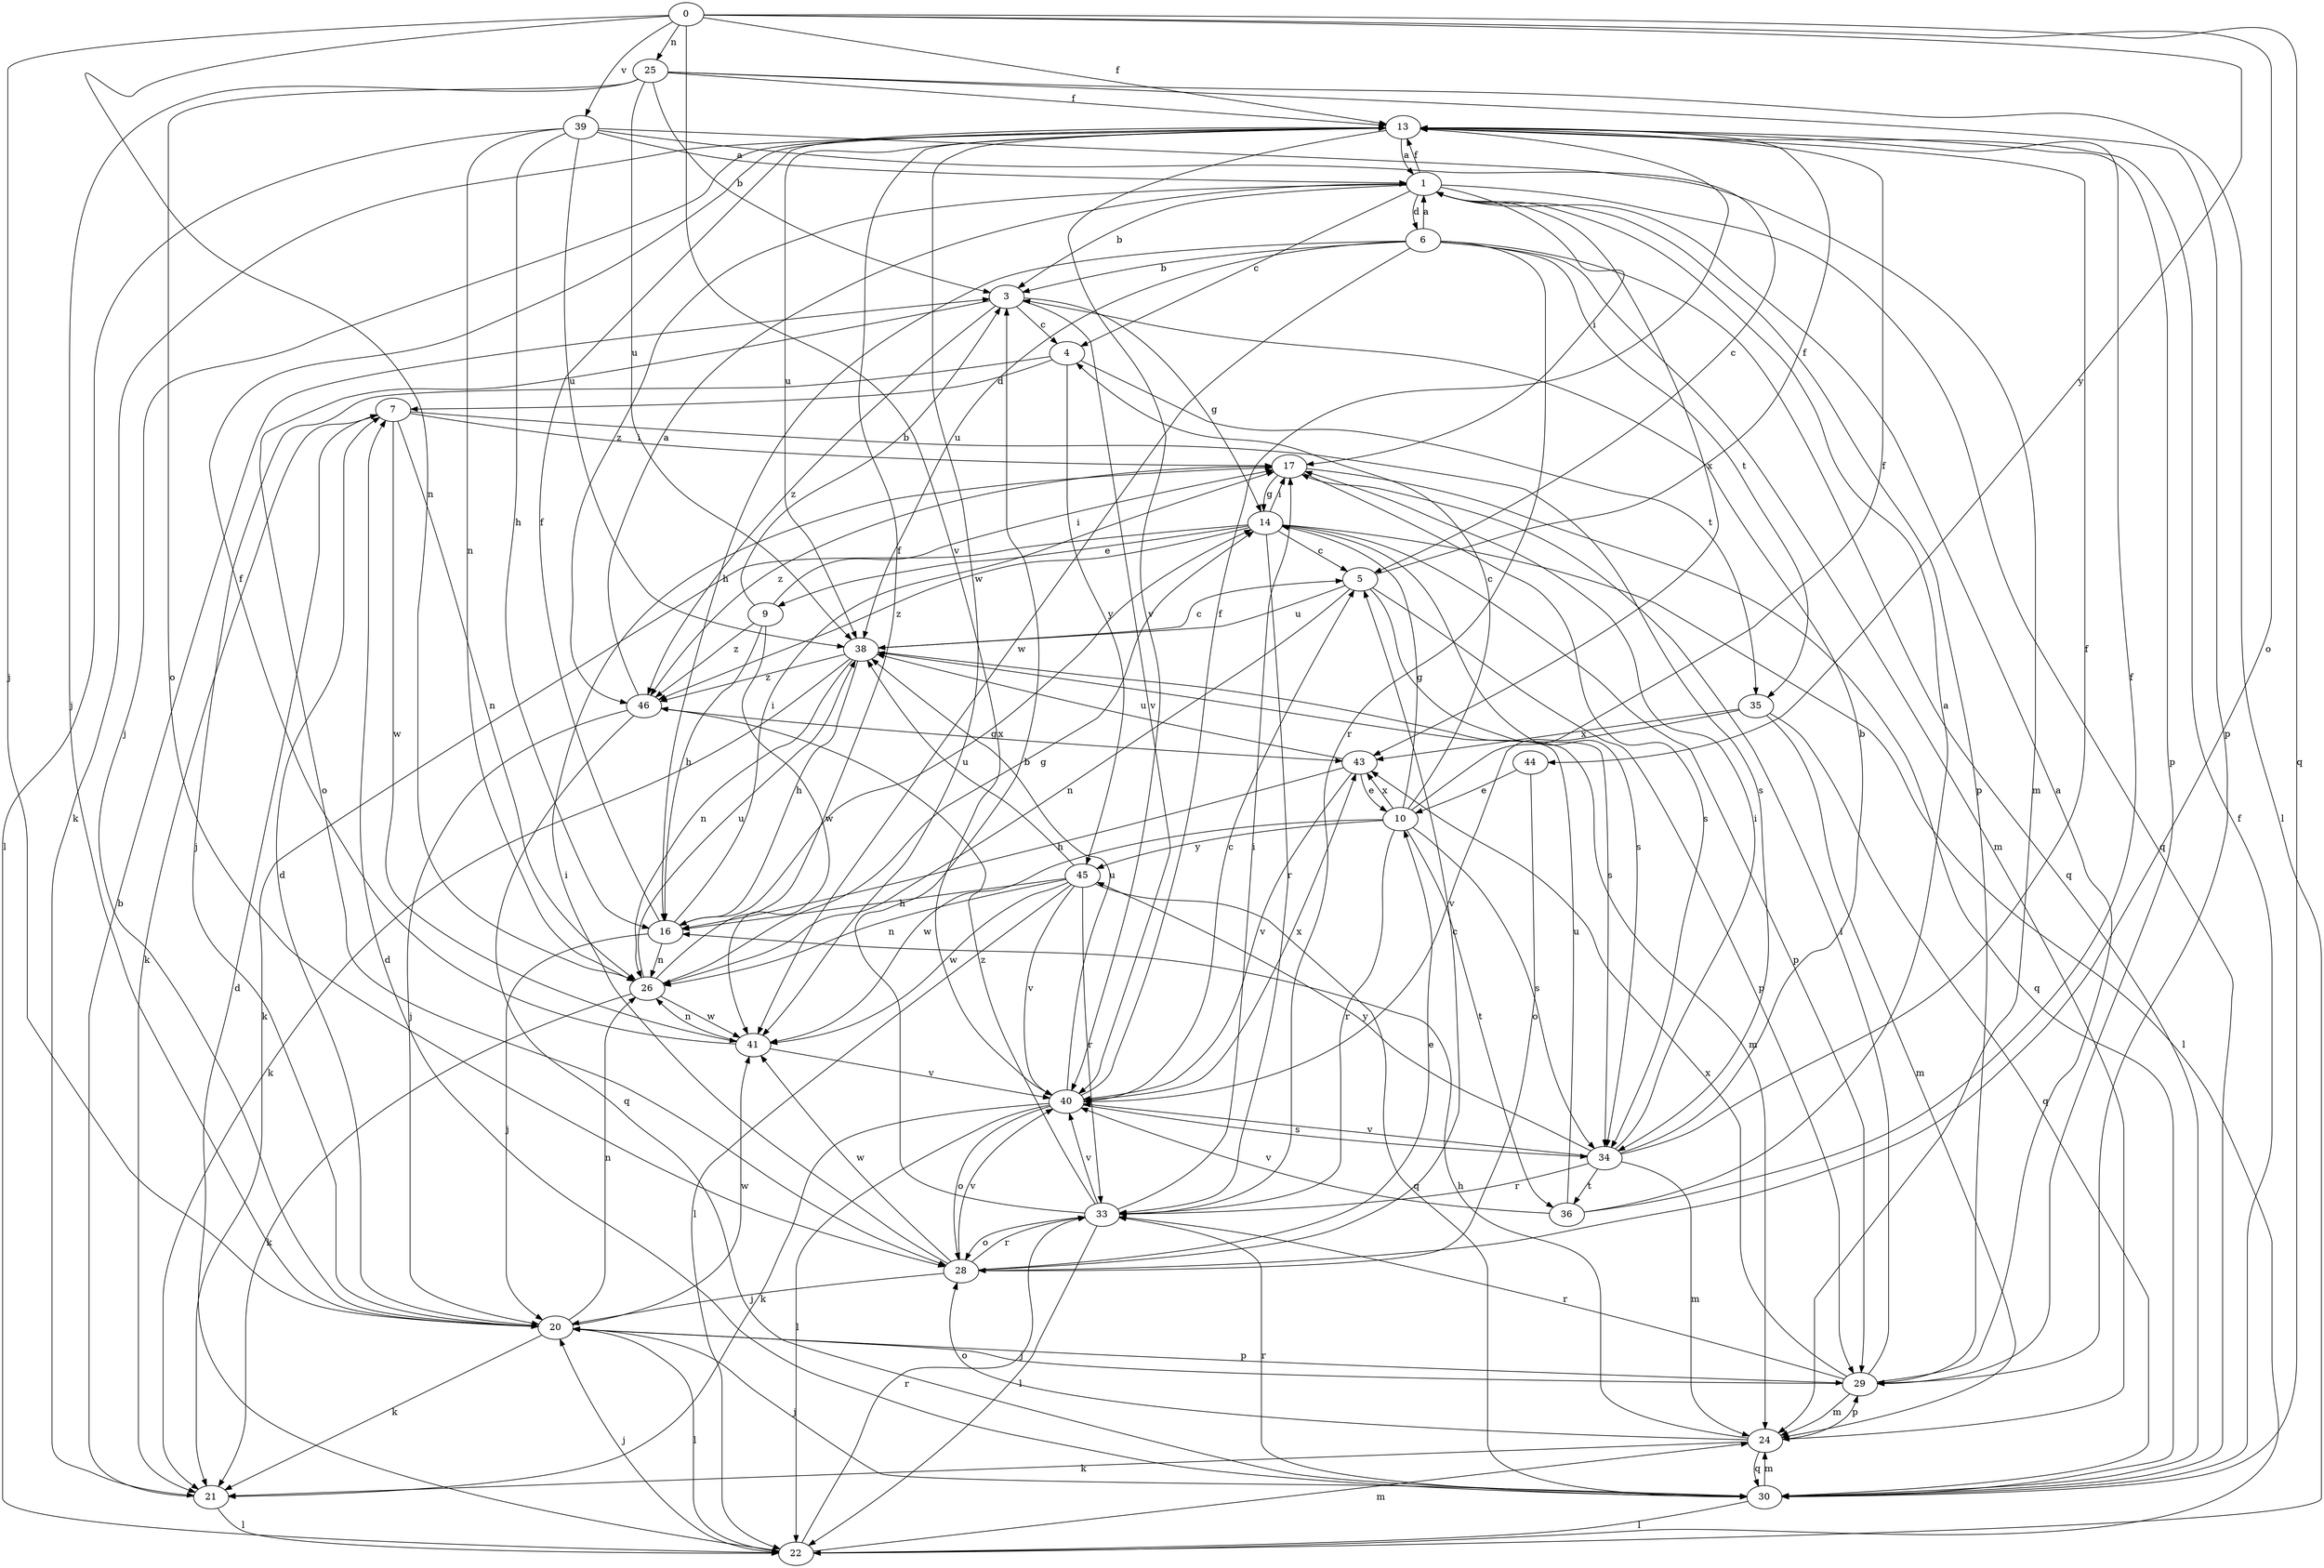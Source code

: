strict digraph  {
0;
1;
3;
4;
5;
6;
7;
9;
10;
13;
14;
16;
17;
20;
21;
22;
24;
25;
26;
28;
29;
30;
33;
34;
35;
36;
38;
39;
40;
41;
43;
44;
45;
46;
0 -> 13  [label=f];
0 -> 20  [label=j];
0 -> 25  [label=n];
0 -> 26  [label=n];
0 -> 28  [label=o];
0 -> 30  [label=q];
0 -> 39  [label=v];
0 -> 40  [label=v];
0 -> 44  [label=y];
1 -> 3  [label=b];
1 -> 4  [label=c];
1 -> 6  [label=d];
1 -> 13  [label=f];
1 -> 17  [label=i];
1 -> 29  [label=p];
1 -> 30  [label=q];
1 -> 43  [label=x];
1 -> 46  [label=z];
3 -> 4  [label=c];
3 -> 14  [label=g];
3 -> 28  [label=o];
3 -> 40  [label=v];
3 -> 46  [label=z];
4 -> 7  [label=d];
4 -> 20  [label=j];
4 -> 35  [label=t];
4 -> 45  [label=y];
5 -> 13  [label=f];
5 -> 26  [label=n];
5 -> 29  [label=p];
5 -> 34  [label=s];
5 -> 38  [label=u];
6 -> 1  [label=a];
6 -> 3  [label=b];
6 -> 16  [label=h];
6 -> 24  [label=m];
6 -> 30  [label=q];
6 -> 33  [label=r];
6 -> 35  [label=t];
6 -> 38  [label=u];
6 -> 41  [label=w];
7 -> 17  [label=i];
7 -> 21  [label=k];
7 -> 26  [label=n];
7 -> 34  [label=s];
7 -> 41  [label=w];
9 -> 3  [label=b];
9 -> 16  [label=h];
9 -> 17  [label=i];
9 -> 41  [label=w];
9 -> 46  [label=z];
10 -> 4  [label=c];
10 -> 13  [label=f];
10 -> 14  [label=g];
10 -> 33  [label=r];
10 -> 34  [label=s];
10 -> 36  [label=t];
10 -> 41  [label=w];
10 -> 43  [label=x];
10 -> 45  [label=y];
13 -> 1  [label=a];
13 -> 20  [label=j];
13 -> 21  [label=k];
13 -> 29  [label=p];
13 -> 38  [label=u];
13 -> 40  [label=v];
13 -> 41  [label=w];
14 -> 5  [label=c];
14 -> 9  [label=e];
14 -> 17  [label=i];
14 -> 21  [label=k];
14 -> 22  [label=l];
14 -> 29  [label=p];
14 -> 33  [label=r];
14 -> 34  [label=s];
14 -> 46  [label=z];
16 -> 13  [label=f];
16 -> 14  [label=g];
16 -> 17  [label=i];
16 -> 20  [label=j];
16 -> 26  [label=n];
17 -> 14  [label=g];
17 -> 30  [label=q];
17 -> 34  [label=s];
17 -> 46  [label=z];
20 -> 7  [label=d];
20 -> 21  [label=k];
20 -> 22  [label=l];
20 -> 26  [label=n];
20 -> 29  [label=p];
20 -> 41  [label=w];
21 -> 3  [label=b];
21 -> 22  [label=l];
22 -> 7  [label=d];
22 -> 20  [label=j];
22 -> 24  [label=m];
22 -> 33  [label=r];
24 -> 16  [label=h];
24 -> 21  [label=k];
24 -> 28  [label=o];
24 -> 29  [label=p];
24 -> 30  [label=q];
25 -> 3  [label=b];
25 -> 13  [label=f];
25 -> 20  [label=j];
25 -> 22  [label=l];
25 -> 28  [label=o];
25 -> 29  [label=p];
25 -> 38  [label=u];
26 -> 13  [label=f];
26 -> 14  [label=g];
26 -> 21  [label=k];
26 -> 38  [label=u];
26 -> 41  [label=w];
28 -> 5  [label=c];
28 -> 10  [label=e];
28 -> 17  [label=i];
28 -> 20  [label=j];
28 -> 33  [label=r];
28 -> 40  [label=v];
28 -> 41  [label=w];
29 -> 1  [label=a];
29 -> 17  [label=i];
29 -> 20  [label=j];
29 -> 24  [label=m];
29 -> 33  [label=r];
29 -> 43  [label=x];
30 -> 7  [label=d];
30 -> 13  [label=f];
30 -> 20  [label=j];
30 -> 22  [label=l];
30 -> 24  [label=m];
30 -> 33  [label=r];
33 -> 3  [label=b];
33 -> 17  [label=i];
33 -> 22  [label=l];
33 -> 28  [label=o];
33 -> 40  [label=v];
33 -> 46  [label=z];
34 -> 3  [label=b];
34 -> 13  [label=f];
34 -> 17  [label=i];
34 -> 24  [label=m];
34 -> 33  [label=r];
34 -> 36  [label=t];
34 -> 40  [label=v];
34 -> 45  [label=y];
35 -> 24  [label=m];
35 -> 30  [label=q];
35 -> 40  [label=v];
35 -> 43  [label=x];
36 -> 1  [label=a];
36 -> 13  [label=f];
36 -> 38  [label=u];
36 -> 40  [label=v];
38 -> 5  [label=c];
38 -> 16  [label=h];
38 -> 21  [label=k];
38 -> 24  [label=m];
38 -> 26  [label=n];
38 -> 46  [label=z];
39 -> 1  [label=a];
39 -> 5  [label=c];
39 -> 16  [label=h];
39 -> 22  [label=l];
39 -> 24  [label=m];
39 -> 26  [label=n];
39 -> 38  [label=u];
40 -> 5  [label=c];
40 -> 13  [label=f];
40 -> 21  [label=k];
40 -> 22  [label=l];
40 -> 28  [label=o];
40 -> 34  [label=s];
40 -> 38  [label=u];
40 -> 43  [label=x];
41 -> 13  [label=f];
41 -> 26  [label=n];
41 -> 40  [label=v];
43 -> 10  [label=e];
43 -> 16  [label=h];
43 -> 38  [label=u];
43 -> 40  [label=v];
44 -> 10  [label=e];
44 -> 28  [label=o];
45 -> 16  [label=h];
45 -> 22  [label=l];
45 -> 26  [label=n];
45 -> 30  [label=q];
45 -> 33  [label=r];
45 -> 38  [label=u];
45 -> 40  [label=v];
45 -> 41  [label=w];
46 -> 1  [label=a];
46 -> 20  [label=j];
46 -> 30  [label=q];
46 -> 43  [label=x];
}
